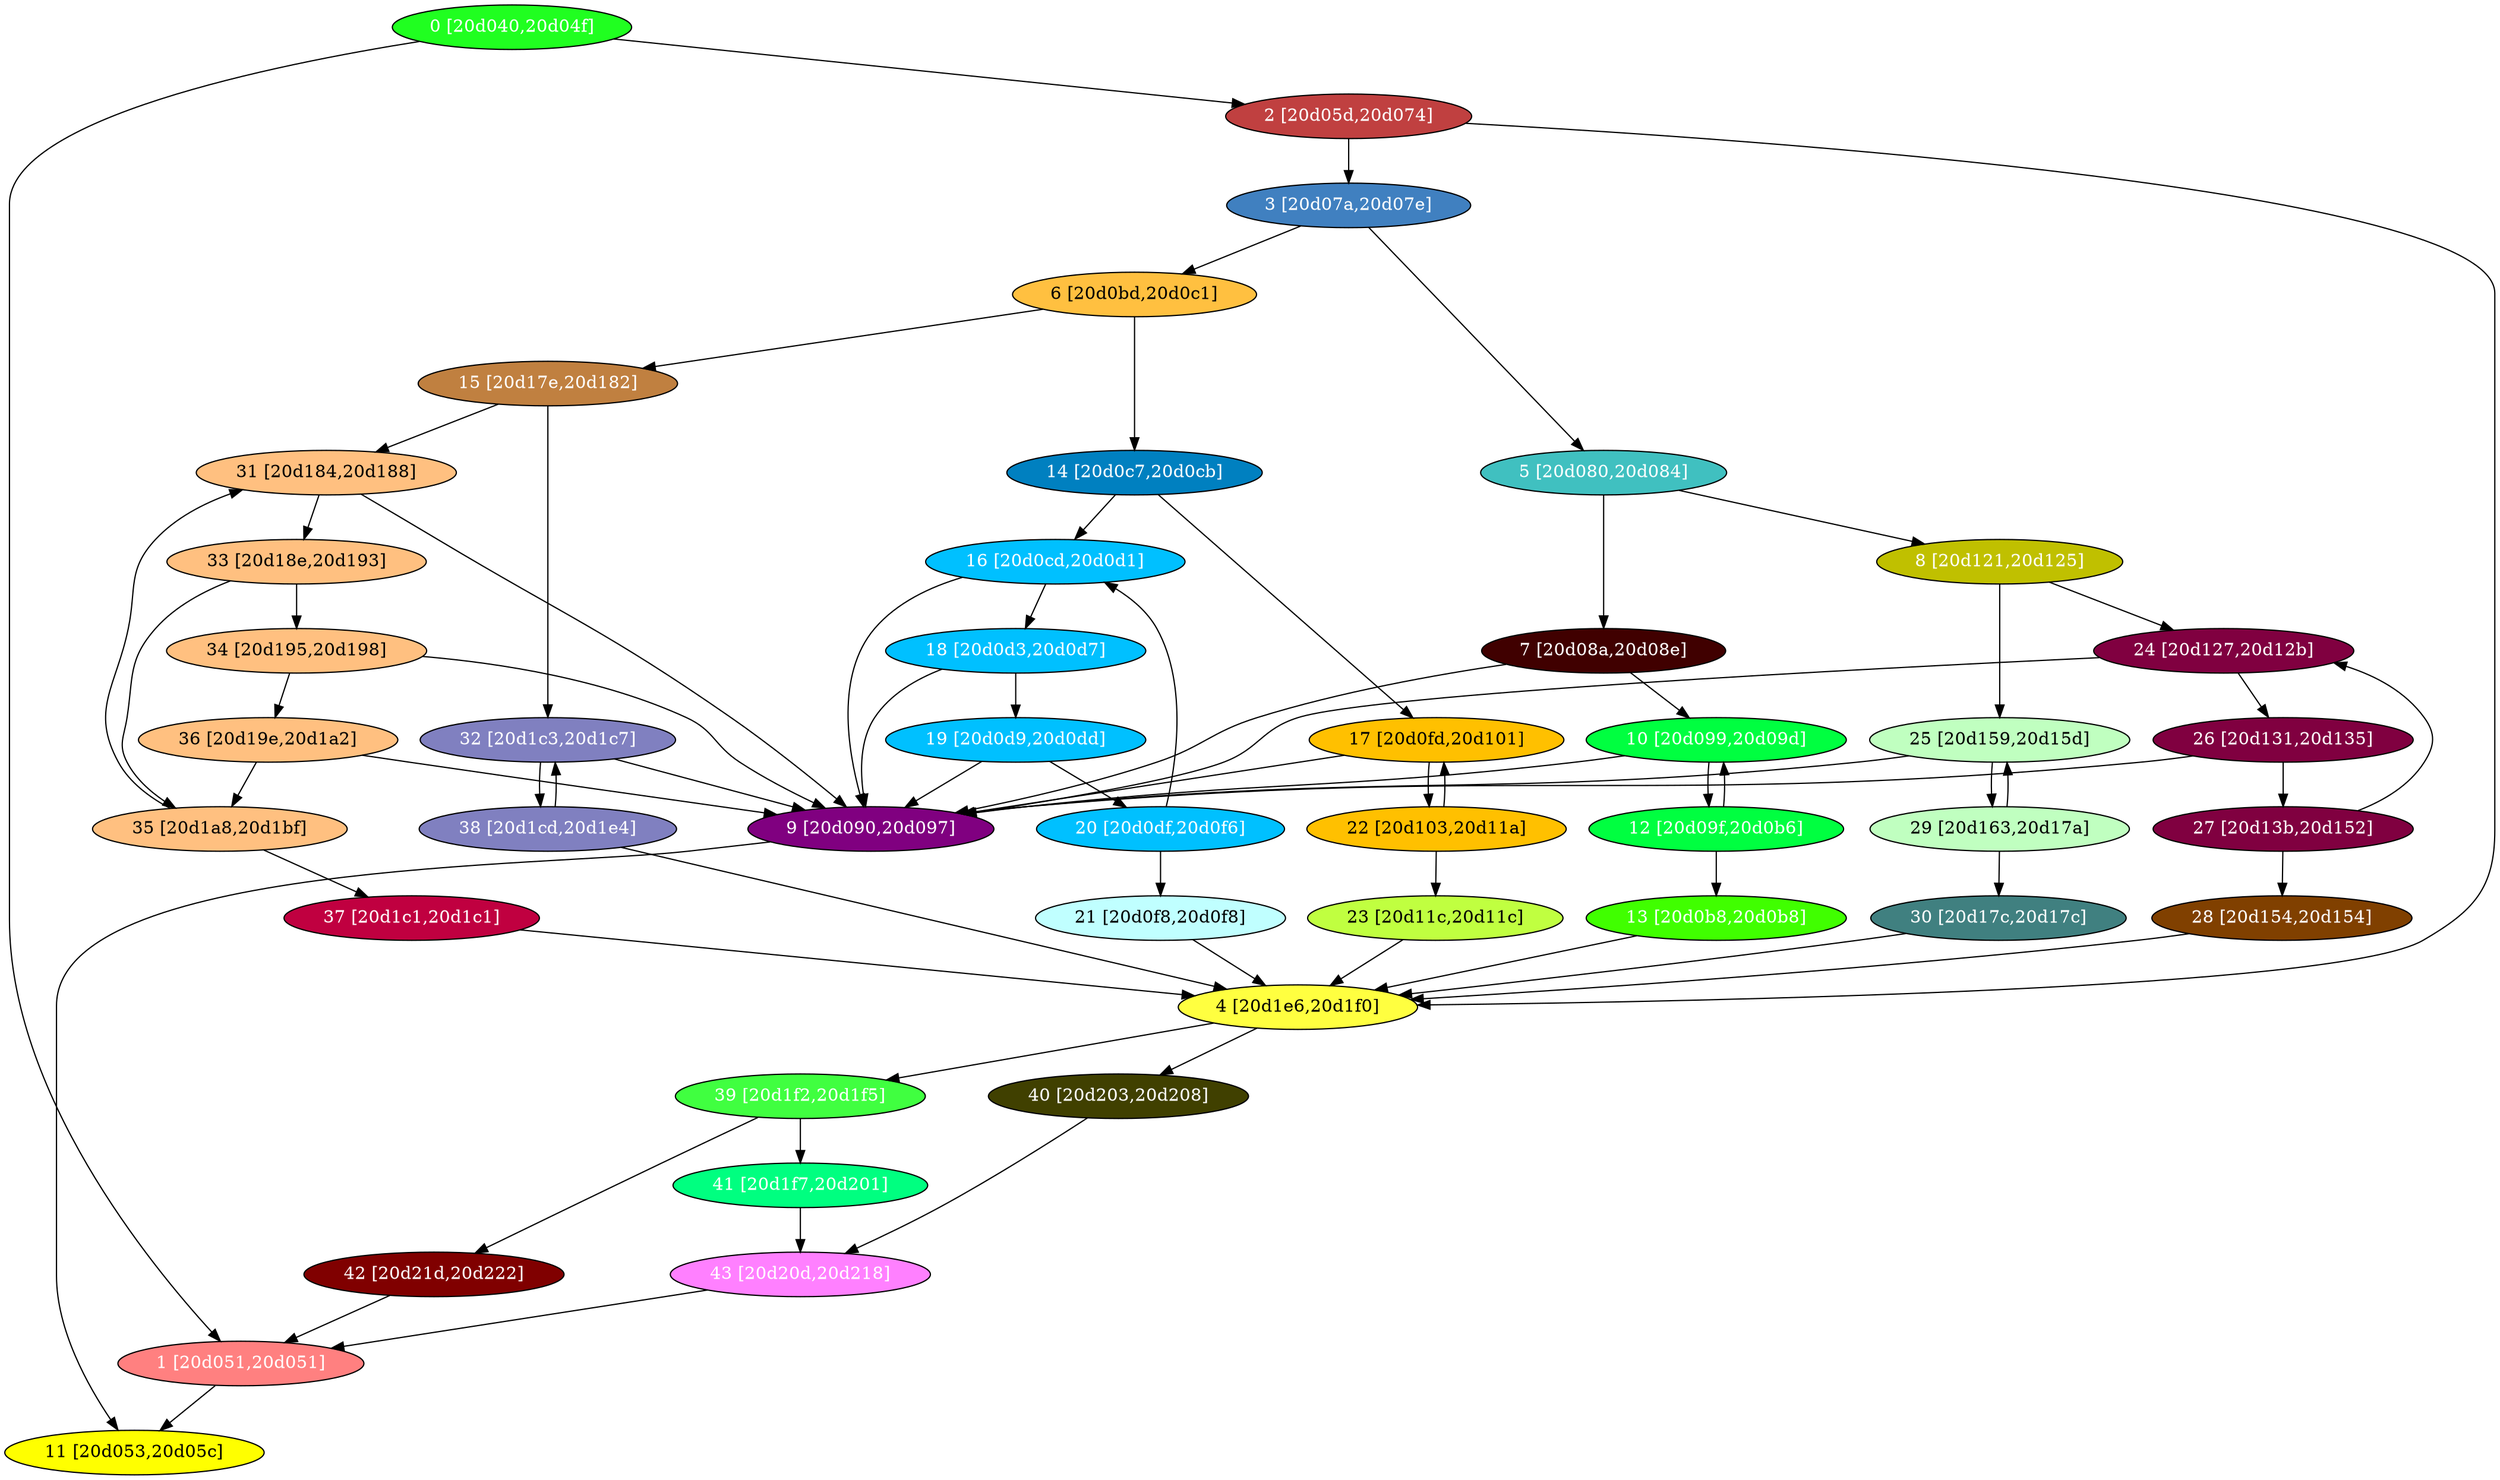 diGraph libnss3{
	libnss3_0  [style=filled fillcolor="#20FF20" fontcolor="#ffffff" shape=oval label="0 [20d040,20d04f]"]
	libnss3_1  [style=filled fillcolor="#FF8080" fontcolor="#ffffff" shape=oval label="1 [20d051,20d051]"]
	libnss3_2  [style=filled fillcolor="#C04040" fontcolor="#ffffff" shape=oval label="2 [20d05d,20d074]"]
	libnss3_3  [style=filled fillcolor="#4080C0" fontcolor="#ffffff" shape=oval label="3 [20d07a,20d07e]"]
	libnss3_4  [style=filled fillcolor="#FFFF40" fontcolor="#000000" shape=oval label="4 [20d1e6,20d1f0]"]
	libnss3_5  [style=filled fillcolor="#40C0C0" fontcolor="#ffffff" shape=oval label="5 [20d080,20d084]"]
	libnss3_6  [style=filled fillcolor="#FFC040" fontcolor="#000000" shape=oval label="6 [20d0bd,20d0c1]"]
	libnss3_7  [style=filled fillcolor="#400000" fontcolor="#ffffff" shape=oval label="7 [20d08a,20d08e]"]
	libnss3_8  [style=filled fillcolor="#C0C000" fontcolor="#ffffff" shape=oval label="8 [20d121,20d125]"]
	libnss3_9  [style=filled fillcolor="#800080" fontcolor="#ffffff" shape=oval label="9 [20d090,20d097]"]
	libnss3_a  [style=filled fillcolor="#00FF40" fontcolor="#ffffff" shape=oval label="10 [20d099,20d09d]"]
	libnss3_b  [style=filled fillcolor="#FFFF00" fontcolor="#000000" shape=oval label="11 [20d053,20d05c]"]
	libnss3_c  [style=filled fillcolor="#00FF40" fontcolor="#ffffff" shape=oval label="12 [20d09f,20d0b6]"]
	libnss3_d  [style=filled fillcolor="#40FF00" fontcolor="#ffffff" shape=oval label="13 [20d0b8,20d0b8]"]
	libnss3_e  [style=filled fillcolor="#0080C0" fontcolor="#ffffff" shape=oval label="14 [20d0c7,20d0cb]"]
	libnss3_f  [style=filled fillcolor="#C08040" fontcolor="#ffffff" shape=oval label="15 [20d17e,20d182]"]
	libnss3_10  [style=filled fillcolor="#00C0FF" fontcolor="#ffffff" shape=oval label="16 [20d0cd,20d0d1]"]
	libnss3_11  [style=filled fillcolor="#FFC000" fontcolor="#000000" shape=oval label="17 [20d0fd,20d101]"]
	libnss3_12  [style=filled fillcolor="#00C0FF" fontcolor="#ffffff" shape=oval label="18 [20d0d3,20d0d7]"]
	libnss3_13  [style=filled fillcolor="#00C0FF" fontcolor="#ffffff" shape=oval label="19 [20d0d9,20d0dd]"]
	libnss3_14  [style=filled fillcolor="#00C0FF" fontcolor="#ffffff" shape=oval label="20 [20d0df,20d0f6]"]
	libnss3_15  [style=filled fillcolor="#C0FFFF" fontcolor="#000000" shape=oval label="21 [20d0f8,20d0f8]"]
	libnss3_16  [style=filled fillcolor="#FFC000" fontcolor="#000000" shape=oval label="22 [20d103,20d11a]"]
	libnss3_17  [style=filled fillcolor="#C0FF40" fontcolor="#000000" shape=oval label="23 [20d11c,20d11c]"]
	libnss3_18  [style=filled fillcolor="#800040" fontcolor="#ffffff" shape=oval label="24 [20d127,20d12b]"]
	libnss3_19  [style=filled fillcolor="#C0FFC0" fontcolor="#000000" shape=oval label="25 [20d159,20d15d]"]
	libnss3_1a  [style=filled fillcolor="#800040" fontcolor="#ffffff" shape=oval label="26 [20d131,20d135]"]
	libnss3_1b  [style=filled fillcolor="#800040" fontcolor="#ffffff" shape=oval label="27 [20d13b,20d152]"]
	libnss3_1c  [style=filled fillcolor="#804000" fontcolor="#ffffff" shape=oval label="28 [20d154,20d154]"]
	libnss3_1d  [style=filled fillcolor="#C0FFC0" fontcolor="#000000" shape=oval label="29 [20d163,20d17a]"]
	libnss3_1e  [style=filled fillcolor="#408080" fontcolor="#ffffff" shape=oval label="30 [20d17c,20d17c]"]
	libnss3_1f  [style=filled fillcolor="#FFC080" fontcolor="#000000" shape=oval label="31 [20d184,20d188]"]
	libnss3_20  [style=filled fillcolor="#8080C0" fontcolor="#ffffff" shape=oval label="32 [20d1c3,20d1c7]"]
	libnss3_21  [style=filled fillcolor="#FFC080" fontcolor="#000000" shape=oval label="33 [20d18e,20d193]"]
	libnss3_22  [style=filled fillcolor="#FFC080" fontcolor="#000000" shape=oval label="34 [20d195,20d198]"]
	libnss3_23  [style=filled fillcolor="#FFC080" fontcolor="#000000" shape=oval label="35 [20d1a8,20d1bf]"]
	libnss3_24  [style=filled fillcolor="#FFC080" fontcolor="#000000" shape=oval label="36 [20d19e,20d1a2]"]
	libnss3_25  [style=filled fillcolor="#C00040" fontcolor="#ffffff" shape=oval label="37 [20d1c1,20d1c1]"]
	libnss3_26  [style=filled fillcolor="#8080C0" fontcolor="#ffffff" shape=oval label="38 [20d1cd,20d1e4]"]
	libnss3_27  [style=filled fillcolor="#40FF40" fontcolor="#ffffff" shape=oval label="39 [20d1f2,20d1f5]"]
	libnss3_28  [style=filled fillcolor="#404000" fontcolor="#ffffff" shape=oval label="40 [20d203,20d208]"]
	libnss3_29  [style=filled fillcolor="#00FF80" fontcolor="#ffffff" shape=oval label="41 [20d1f7,20d201]"]
	libnss3_2a  [style=filled fillcolor="#800000" fontcolor="#ffffff" shape=oval label="42 [20d21d,20d222]"]
	libnss3_2b  [style=filled fillcolor="#FF80FF" fontcolor="#ffffff" shape=oval label="43 [20d20d,20d218]"]

	libnss3_0 -> libnss3_1
	libnss3_0 -> libnss3_2
	libnss3_1 -> libnss3_b
	libnss3_2 -> libnss3_3
	libnss3_2 -> libnss3_4
	libnss3_3 -> libnss3_5
	libnss3_3 -> libnss3_6
	libnss3_4 -> libnss3_27
	libnss3_4 -> libnss3_28
	libnss3_5 -> libnss3_7
	libnss3_5 -> libnss3_8
	libnss3_6 -> libnss3_e
	libnss3_6 -> libnss3_f
	libnss3_7 -> libnss3_9
	libnss3_7 -> libnss3_a
	libnss3_8 -> libnss3_18
	libnss3_8 -> libnss3_19
	libnss3_9 -> libnss3_b
	libnss3_a -> libnss3_9
	libnss3_a -> libnss3_c
	libnss3_c -> libnss3_a
	libnss3_c -> libnss3_d
	libnss3_d -> libnss3_4
	libnss3_e -> libnss3_10
	libnss3_e -> libnss3_11
	libnss3_f -> libnss3_1f
	libnss3_f -> libnss3_20
	libnss3_10 -> libnss3_9
	libnss3_10 -> libnss3_12
	libnss3_11 -> libnss3_9
	libnss3_11 -> libnss3_16
	libnss3_12 -> libnss3_9
	libnss3_12 -> libnss3_13
	libnss3_13 -> libnss3_9
	libnss3_13 -> libnss3_14
	libnss3_14 -> libnss3_10
	libnss3_14 -> libnss3_15
	libnss3_15 -> libnss3_4
	libnss3_16 -> libnss3_11
	libnss3_16 -> libnss3_17
	libnss3_17 -> libnss3_4
	libnss3_18 -> libnss3_9
	libnss3_18 -> libnss3_1a
	libnss3_19 -> libnss3_9
	libnss3_19 -> libnss3_1d
	libnss3_1a -> libnss3_9
	libnss3_1a -> libnss3_1b
	libnss3_1b -> libnss3_18
	libnss3_1b -> libnss3_1c
	libnss3_1c -> libnss3_4
	libnss3_1d -> libnss3_19
	libnss3_1d -> libnss3_1e
	libnss3_1e -> libnss3_4
	libnss3_1f -> libnss3_9
	libnss3_1f -> libnss3_21
	libnss3_20 -> libnss3_9
	libnss3_20 -> libnss3_26
	libnss3_21 -> libnss3_22
	libnss3_21 -> libnss3_23
	libnss3_22 -> libnss3_9
	libnss3_22 -> libnss3_24
	libnss3_23 -> libnss3_1f
	libnss3_23 -> libnss3_25
	libnss3_24 -> libnss3_9
	libnss3_24 -> libnss3_23
	libnss3_25 -> libnss3_4
	libnss3_26 -> libnss3_4
	libnss3_26 -> libnss3_20
	libnss3_27 -> libnss3_29
	libnss3_27 -> libnss3_2a
	libnss3_28 -> libnss3_2b
	libnss3_29 -> libnss3_2b
	libnss3_2a -> libnss3_1
	libnss3_2b -> libnss3_1
}